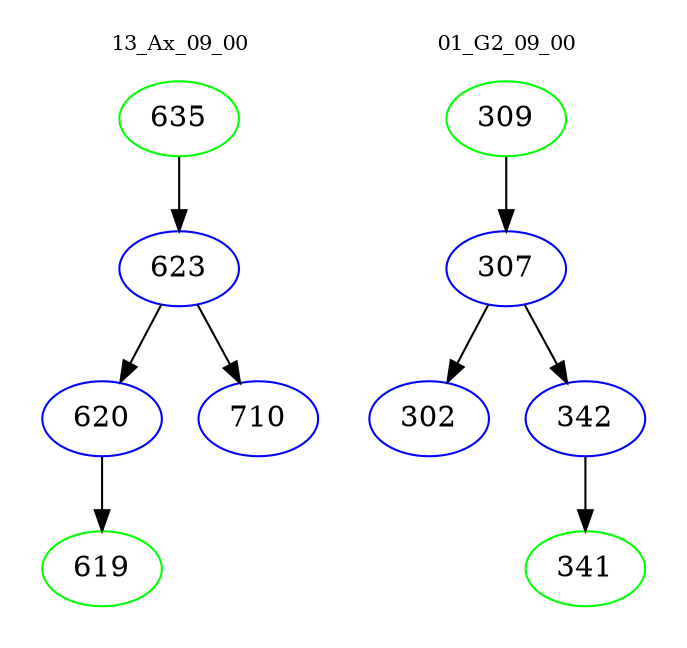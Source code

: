 digraph{
subgraph cluster_0 {
color = white
label = "13_Ax_09_00";
fontsize=10;
T0_635 [label="635", color="green"]
T0_635 -> T0_623 [color="black"]
T0_623 [label="623", color="blue"]
T0_623 -> T0_620 [color="black"]
T0_620 [label="620", color="blue"]
T0_620 -> T0_619 [color="black"]
T0_619 [label="619", color="green"]
T0_623 -> T0_710 [color="black"]
T0_710 [label="710", color="blue"]
}
subgraph cluster_1 {
color = white
label = "01_G2_09_00";
fontsize=10;
T1_309 [label="309", color="green"]
T1_309 -> T1_307 [color="black"]
T1_307 [label="307", color="blue"]
T1_307 -> T1_302 [color="black"]
T1_302 [label="302", color="blue"]
T1_307 -> T1_342 [color="black"]
T1_342 [label="342", color="blue"]
T1_342 -> T1_341 [color="black"]
T1_341 [label="341", color="green"]
}
}
